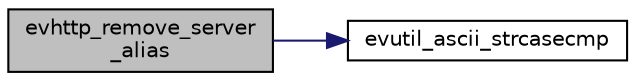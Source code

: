 digraph "evhttp_remove_server_alias"
{
 // LATEX_PDF_SIZE
  edge [fontname="Helvetica",fontsize="10",labelfontname="Helvetica",labelfontsize="10"];
  node [fontname="Helvetica",fontsize="10",shape=record];
  rankdir="LR";
  Node77 [label="evhttp_remove_server\l_alias",height=0.2,width=0.4,color="black", fillcolor="grey75", style="filled", fontcolor="black",tooltip=" "];
  Node77 -> Node78 [color="midnightblue",fontsize="10",style="solid",fontname="Helvetica"];
  Node78 [label="evutil_ascii_strcasecmp",height=0.2,width=0.4,color="black", fillcolor="white", style="filled",URL="$util_8h.html#aae46d8f8407906b79216f9be88803126",tooltip=" "];
}
